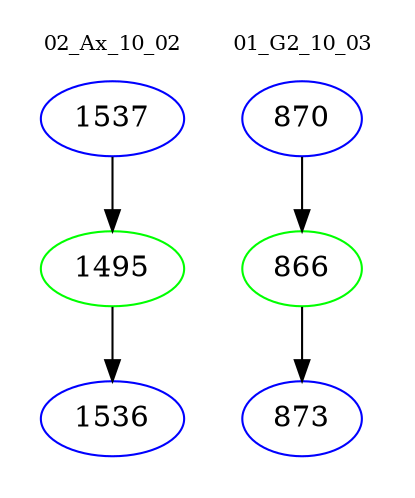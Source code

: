 digraph{
subgraph cluster_0 {
color = white
label = "02_Ax_10_02";
fontsize=10;
T0_1537 [label="1537", color="blue"]
T0_1537 -> T0_1495 [color="black"]
T0_1495 [label="1495", color="green"]
T0_1495 -> T0_1536 [color="black"]
T0_1536 [label="1536", color="blue"]
}
subgraph cluster_1 {
color = white
label = "01_G2_10_03";
fontsize=10;
T1_870 [label="870", color="blue"]
T1_870 -> T1_866 [color="black"]
T1_866 [label="866", color="green"]
T1_866 -> T1_873 [color="black"]
T1_873 [label="873", color="blue"]
}
}
